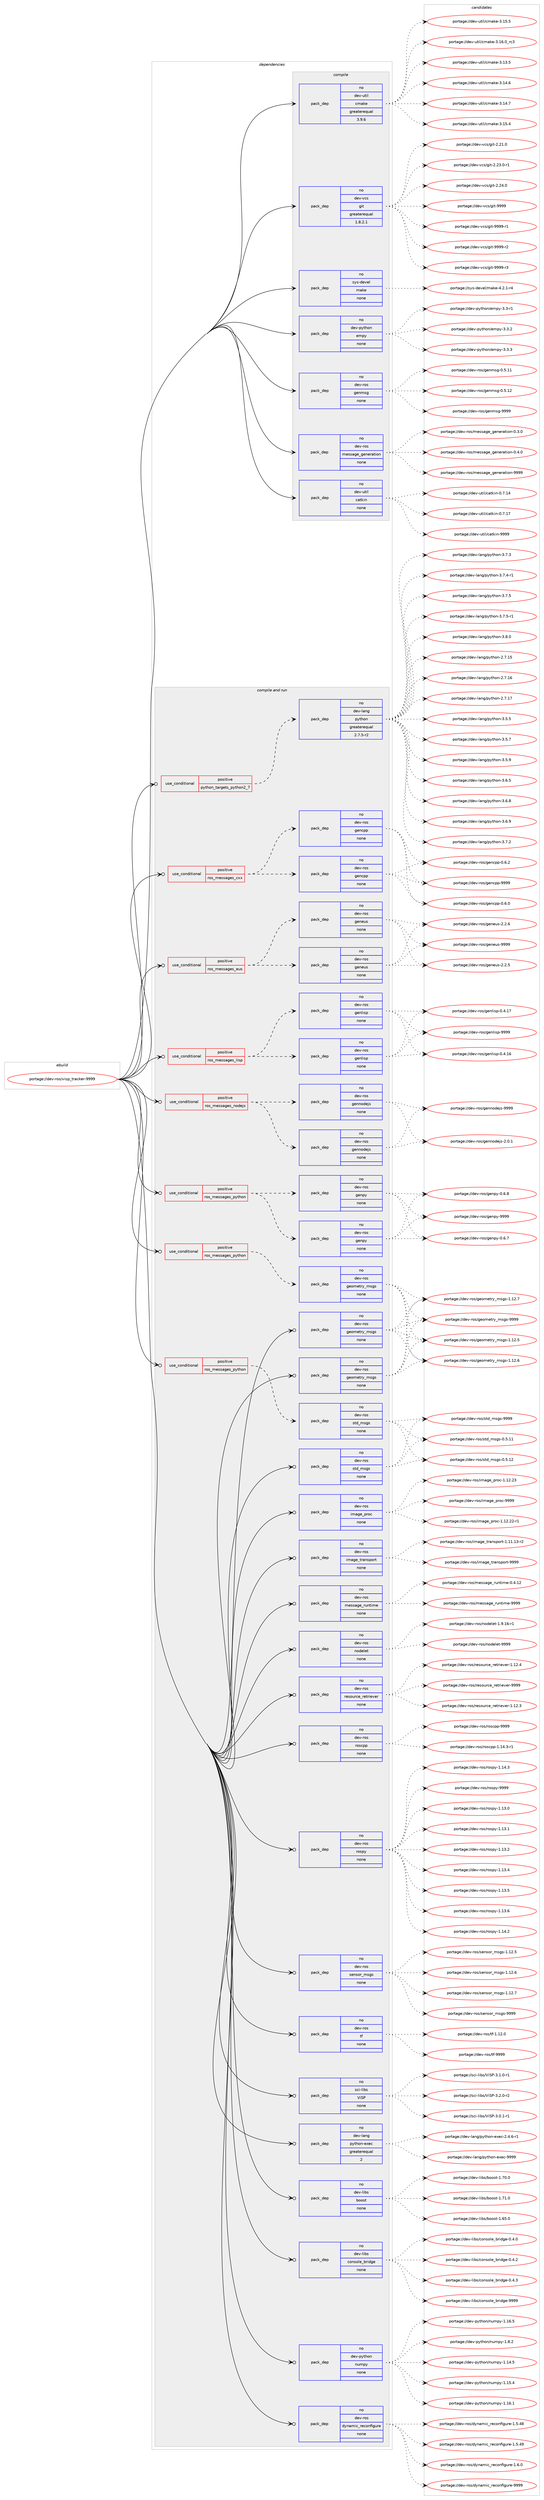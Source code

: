 digraph prolog {

# *************
# Graph options
# *************

newrank=true;
concentrate=true;
compound=true;
graph [rankdir=LR,fontname=Helvetica,fontsize=10,ranksep=1.5];#, ranksep=2.5, nodesep=0.2];
edge  [arrowhead=vee];
node  [fontname=Helvetica,fontsize=10];

# **********
# The ebuild
# **********

subgraph cluster_leftcol {
color=gray;
rank=same;
label=<<i>ebuild</i>>;
id [label="portage://dev-ros/visp_tracker-9999", color=red, width=4, href="../dev-ros/visp_tracker-9999.svg"];
}

# ****************
# The dependencies
# ****************

subgraph cluster_midcol {
color=gray;
label=<<i>dependencies</i>>;
subgraph cluster_compile {
fillcolor="#eeeeee";
style=filled;
label=<<i>compile</i>>;
subgraph pack159207 {
dependency208686 [label=<<TABLE BORDER="0" CELLBORDER="1" CELLSPACING="0" CELLPADDING="4" WIDTH="220"><TR><TD ROWSPAN="6" CELLPADDING="30">pack_dep</TD></TR><TR><TD WIDTH="110">no</TD></TR><TR><TD>dev-python</TD></TR><TR><TD>empy</TD></TR><TR><TD>none</TD></TR><TR><TD></TD></TR></TABLE>>, shape=none, color=blue];
}
id:e -> dependency208686:w [weight=20,style="solid",arrowhead="vee"];
subgraph pack159208 {
dependency208687 [label=<<TABLE BORDER="0" CELLBORDER="1" CELLSPACING="0" CELLPADDING="4" WIDTH="220"><TR><TD ROWSPAN="6" CELLPADDING="30">pack_dep</TD></TR><TR><TD WIDTH="110">no</TD></TR><TR><TD>dev-ros</TD></TR><TR><TD>genmsg</TD></TR><TR><TD>none</TD></TR><TR><TD></TD></TR></TABLE>>, shape=none, color=blue];
}
id:e -> dependency208687:w [weight=20,style="solid",arrowhead="vee"];
subgraph pack159209 {
dependency208688 [label=<<TABLE BORDER="0" CELLBORDER="1" CELLSPACING="0" CELLPADDING="4" WIDTH="220"><TR><TD ROWSPAN="6" CELLPADDING="30">pack_dep</TD></TR><TR><TD WIDTH="110">no</TD></TR><TR><TD>dev-ros</TD></TR><TR><TD>message_generation</TD></TR><TR><TD>none</TD></TR><TR><TD></TD></TR></TABLE>>, shape=none, color=blue];
}
id:e -> dependency208688:w [weight=20,style="solid",arrowhead="vee"];
subgraph pack159210 {
dependency208689 [label=<<TABLE BORDER="0" CELLBORDER="1" CELLSPACING="0" CELLPADDING="4" WIDTH="220"><TR><TD ROWSPAN="6" CELLPADDING="30">pack_dep</TD></TR><TR><TD WIDTH="110">no</TD></TR><TR><TD>dev-util</TD></TR><TR><TD>catkin</TD></TR><TR><TD>none</TD></TR><TR><TD></TD></TR></TABLE>>, shape=none, color=blue];
}
id:e -> dependency208689:w [weight=20,style="solid",arrowhead="vee"];
subgraph pack159211 {
dependency208690 [label=<<TABLE BORDER="0" CELLBORDER="1" CELLSPACING="0" CELLPADDING="4" WIDTH="220"><TR><TD ROWSPAN="6" CELLPADDING="30">pack_dep</TD></TR><TR><TD WIDTH="110">no</TD></TR><TR><TD>dev-util</TD></TR><TR><TD>cmake</TD></TR><TR><TD>greaterequal</TD></TR><TR><TD>3.9.6</TD></TR></TABLE>>, shape=none, color=blue];
}
id:e -> dependency208690:w [weight=20,style="solid",arrowhead="vee"];
subgraph pack159212 {
dependency208691 [label=<<TABLE BORDER="0" CELLBORDER="1" CELLSPACING="0" CELLPADDING="4" WIDTH="220"><TR><TD ROWSPAN="6" CELLPADDING="30">pack_dep</TD></TR><TR><TD WIDTH="110">no</TD></TR><TR><TD>dev-vcs</TD></TR><TR><TD>git</TD></TR><TR><TD>greaterequal</TD></TR><TR><TD>1.8.2.1</TD></TR></TABLE>>, shape=none, color=blue];
}
id:e -> dependency208691:w [weight=20,style="solid",arrowhead="vee"];
subgraph pack159213 {
dependency208692 [label=<<TABLE BORDER="0" CELLBORDER="1" CELLSPACING="0" CELLPADDING="4" WIDTH="220"><TR><TD ROWSPAN="6" CELLPADDING="30">pack_dep</TD></TR><TR><TD WIDTH="110">no</TD></TR><TR><TD>sys-devel</TD></TR><TR><TD>make</TD></TR><TR><TD>none</TD></TR><TR><TD></TD></TR></TABLE>>, shape=none, color=blue];
}
id:e -> dependency208692:w [weight=20,style="solid",arrowhead="vee"];
}
subgraph cluster_compileandrun {
fillcolor="#eeeeee";
style=filled;
label=<<i>compile and run</i>>;
subgraph cond46041 {
dependency208693 [label=<<TABLE BORDER="0" CELLBORDER="1" CELLSPACING="0" CELLPADDING="4"><TR><TD ROWSPAN="3" CELLPADDING="10">use_conditional</TD></TR><TR><TD>positive</TD></TR><TR><TD>python_targets_python2_7</TD></TR></TABLE>>, shape=none, color=red];
subgraph pack159214 {
dependency208694 [label=<<TABLE BORDER="0" CELLBORDER="1" CELLSPACING="0" CELLPADDING="4" WIDTH="220"><TR><TD ROWSPAN="6" CELLPADDING="30">pack_dep</TD></TR><TR><TD WIDTH="110">no</TD></TR><TR><TD>dev-lang</TD></TR><TR><TD>python</TD></TR><TR><TD>greaterequal</TD></TR><TR><TD>2.7.5-r2</TD></TR></TABLE>>, shape=none, color=blue];
}
dependency208693:e -> dependency208694:w [weight=20,style="dashed",arrowhead="vee"];
}
id:e -> dependency208693:w [weight=20,style="solid",arrowhead="odotvee"];
subgraph cond46042 {
dependency208695 [label=<<TABLE BORDER="0" CELLBORDER="1" CELLSPACING="0" CELLPADDING="4"><TR><TD ROWSPAN="3" CELLPADDING="10">use_conditional</TD></TR><TR><TD>positive</TD></TR><TR><TD>ros_messages_cxx</TD></TR></TABLE>>, shape=none, color=red];
subgraph pack159215 {
dependency208696 [label=<<TABLE BORDER="0" CELLBORDER="1" CELLSPACING="0" CELLPADDING="4" WIDTH="220"><TR><TD ROWSPAN="6" CELLPADDING="30">pack_dep</TD></TR><TR><TD WIDTH="110">no</TD></TR><TR><TD>dev-ros</TD></TR><TR><TD>gencpp</TD></TR><TR><TD>none</TD></TR><TR><TD></TD></TR></TABLE>>, shape=none, color=blue];
}
dependency208695:e -> dependency208696:w [weight=20,style="dashed",arrowhead="vee"];
subgraph pack159216 {
dependency208697 [label=<<TABLE BORDER="0" CELLBORDER="1" CELLSPACING="0" CELLPADDING="4" WIDTH="220"><TR><TD ROWSPAN="6" CELLPADDING="30">pack_dep</TD></TR><TR><TD WIDTH="110">no</TD></TR><TR><TD>dev-ros</TD></TR><TR><TD>gencpp</TD></TR><TR><TD>none</TD></TR><TR><TD></TD></TR></TABLE>>, shape=none, color=blue];
}
dependency208695:e -> dependency208697:w [weight=20,style="dashed",arrowhead="vee"];
}
id:e -> dependency208695:w [weight=20,style="solid",arrowhead="odotvee"];
subgraph cond46043 {
dependency208698 [label=<<TABLE BORDER="0" CELLBORDER="1" CELLSPACING="0" CELLPADDING="4"><TR><TD ROWSPAN="3" CELLPADDING="10">use_conditional</TD></TR><TR><TD>positive</TD></TR><TR><TD>ros_messages_eus</TD></TR></TABLE>>, shape=none, color=red];
subgraph pack159217 {
dependency208699 [label=<<TABLE BORDER="0" CELLBORDER="1" CELLSPACING="0" CELLPADDING="4" WIDTH="220"><TR><TD ROWSPAN="6" CELLPADDING="30">pack_dep</TD></TR><TR><TD WIDTH="110">no</TD></TR><TR><TD>dev-ros</TD></TR><TR><TD>geneus</TD></TR><TR><TD>none</TD></TR><TR><TD></TD></TR></TABLE>>, shape=none, color=blue];
}
dependency208698:e -> dependency208699:w [weight=20,style="dashed",arrowhead="vee"];
subgraph pack159218 {
dependency208700 [label=<<TABLE BORDER="0" CELLBORDER="1" CELLSPACING="0" CELLPADDING="4" WIDTH="220"><TR><TD ROWSPAN="6" CELLPADDING="30">pack_dep</TD></TR><TR><TD WIDTH="110">no</TD></TR><TR><TD>dev-ros</TD></TR><TR><TD>geneus</TD></TR><TR><TD>none</TD></TR><TR><TD></TD></TR></TABLE>>, shape=none, color=blue];
}
dependency208698:e -> dependency208700:w [weight=20,style="dashed",arrowhead="vee"];
}
id:e -> dependency208698:w [weight=20,style="solid",arrowhead="odotvee"];
subgraph cond46044 {
dependency208701 [label=<<TABLE BORDER="0" CELLBORDER="1" CELLSPACING="0" CELLPADDING="4"><TR><TD ROWSPAN="3" CELLPADDING="10">use_conditional</TD></TR><TR><TD>positive</TD></TR><TR><TD>ros_messages_lisp</TD></TR></TABLE>>, shape=none, color=red];
subgraph pack159219 {
dependency208702 [label=<<TABLE BORDER="0" CELLBORDER="1" CELLSPACING="0" CELLPADDING="4" WIDTH="220"><TR><TD ROWSPAN="6" CELLPADDING="30">pack_dep</TD></TR><TR><TD WIDTH="110">no</TD></TR><TR><TD>dev-ros</TD></TR><TR><TD>genlisp</TD></TR><TR><TD>none</TD></TR><TR><TD></TD></TR></TABLE>>, shape=none, color=blue];
}
dependency208701:e -> dependency208702:w [weight=20,style="dashed",arrowhead="vee"];
subgraph pack159220 {
dependency208703 [label=<<TABLE BORDER="0" CELLBORDER="1" CELLSPACING="0" CELLPADDING="4" WIDTH="220"><TR><TD ROWSPAN="6" CELLPADDING="30">pack_dep</TD></TR><TR><TD WIDTH="110">no</TD></TR><TR><TD>dev-ros</TD></TR><TR><TD>genlisp</TD></TR><TR><TD>none</TD></TR><TR><TD></TD></TR></TABLE>>, shape=none, color=blue];
}
dependency208701:e -> dependency208703:w [weight=20,style="dashed",arrowhead="vee"];
}
id:e -> dependency208701:w [weight=20,style="solid",arrowhead="odotvee"];
subgraph cond46045 {
dependency208704 [label=<<TABLE BORDER="0" CELLBORDER="1" CELLSPACING="0" CELLPADDING="4"><TR><TD ROWSPAN="3" CELLPADDING="10">use_conditional</TD></TR><TR><TD>positive</TD></TR><TR><TD>ros_messages_nodejs</TD></TR></TABLE>>, shape=none, color=red];
subgraph pack159221 {
dependency208705 [label=<<TABLE BORDER="0" CELLBORDER="1" CELLSPACING="0" CELLPADDING="4" WIDTH="220"><TR><TD ROWSPAN="6" CELLPADDING="30">pack_dep</TD></TR><TR><TD WIDTH="110">no</TD></TR><TR><TD>dev-ros</TD></TR><TR><TD>gennodejs</TD></TR><TR><TD>none</TD></TR><TR><TD></TD></TR></TABLE>>, shape=none, color=blue];
}
dependency208704:e -> dependency208705:w [weight=20,style="dashed",arrowhead="vee"];
subgraph pack159222 {
dependency208706 [label=<<TABLE BORDER="0" CELLBORDER="1" CELLSPACING="0" CELLPADDING="4" WIDTH="220"><TR><TD ROWSPAN="6" CELLPADDING="30">pack_dep</TD></TR><TR><TD WIDTH="110">no</TD></TR><TR><TD>dev-ros</TD></TR><TR><TD>gennodejs</TD></TR><TR><TD>none</TD></TR><TR><TD></TD></TR></TABLE>>, shape=none, color=blue];
}
dependency208704:e -> dependency208706:w [weight=20,style="dashed",arrowhead="vee"];
}
id:e -> dependency208704:w [weight=20,style="solid",arrowhead="odotvee"];
subgraph cond46046 {
dependency208707 [label=<<TABLE BORDER="0" CELLBORDER="1" CELLSPACING="0" CELLPADDING="4"><TR><TD ROWSPAN="3" CELLPADDING="10">use_conditional</TD></TR><TR><TD>positive</TD></TR><TR><TD>ros_messages_python</TD></TR></TABLE>>, shape=none, color=red];
subgraph pack159223 {
dependency208708 [label=<<TABLE BORDER="0" CELLBORDER="1" CELLSPACING="0" CELLPADDING="4" WIDTH="220"><TR><TD ROWSPAN="6" CELLPADDING="30">pack_dep</TD></TR><TR><TD WIDTH="110">no</TD></TR><TR><TD>dev-ros</TD></TR><TR><TD>genpy</TD></TR><TR><TD>none</TD></TR><TR><TD></TD></TR></TABLE>>, shape=none, color=blue];
}
dependency208707:e -> dependency208708:w [weight=20,style="dashed",arrowhead="vee"];
subgraph pack159224 {
dependency208709 [label=<<TABLE BORDER="0" CELLBORDER="1" CELLSPACING="0" CELLPADDING="4" WIDTH="220"><TR><TD ROWSPAN="6" CELLPADDING="30">pack_dep</TD></TR><TR><TD WIDTH="110">no</TD></TR><TR><TD>dev-ros</TD></TR><TR><TD>genpy</TD></TR><TR><TD>none</TD></TR><TR><TD></TD></TR></TABLE>>, shape=none, color=blue];
}
dependency208707:e -> dependency208709:w [weight=20,style="dashed",arrowhead="vee"];
}
id:e -> dependency208707:w [weight=20,style="solid",arrowhead="odotvee"];
subgraph cond46047 {
dependency208710 [label=<<TABLE BORDER="0" CELLBORDER="1" CELLSPACING="0" CELLPADDING="4"><TR><TD ROWSPAN="3" CELLPADDING="10">use_conditional</TD></TR><TR><TD>positive</TD></TR><TR><TD>ros_messages_python</TD></TR></TABLE>>, shape=none, color=red];
subgraph pack159225 {
dependency208711 [label=<<TABLE BORDER="0" CELLBORDER="1" CELLSPACING="0" CELLPADDING="4" WIDTH="220"><TR><TD ROWSPAN="6" CELLPADDING="30">pack_dep</TD></TR><TR><TD WIDTH="110">no</TD></TR><TR><TD>dev-ros</TD></TR><TR><TD>geometry_msgs</TD></TR><TR><TD>none</TD></TR><TR><TD></TD></TR></TABLE>>, shape=none, color=blue];
}
dependency208710:e -> dependency208711:w [weight=20,style="dashed",arrowhead="vee"];
}
id:e -> dependency208710:w [weight=20,style="solid",arrowhead="odotvee"];
subgraph cond46048 {
dependency208712 [label=<<TABLE BORDER="0" CELLBORDER="1" CELLSPACING="0" CELLPADDING="4"><TR><TD ROWSPAN="3" CELLPADDING="10">use_conditional</TD></TR><TR><TD>positive</TD></TR><TR><TD>ros_messages_python</TD></TR></TABLE>>, shape=none, color=red];
subgraph pack159226 {
dependency208713 [label=<<TABLE BORDER="0" CELLBORDER="1" CELLSPACING="0" CELLPADDING="4" WIDTH="220"><TR><TD ROWSPAN="6" CELLPADDING="30">pack_dep</TD></TR><TR><TD WIDTH="110">no</TD></TR><TR><TD>dev-ros</TD></TR><TR><TD>std_msgs</TD></TR><TR><TD>none</TD></TR><TR><TD></TD></TR></TABLE>>, shape=none, color=blue];
}
dependency208712:e -> dependency208713:w [weight=20,style="dashed",arrowhead="vee"];
}
id:e -> dependency208712:w [weight=20,style="solid",arrowhead="odotvee"];
subgraph pack159227 {
dependency208714 [label=<<TABLE BORDER="0" CELLBORDER="1" CELLSPACING="0" CELLPADDING="4" WIDTH="220"><TR><TD ROWSPAN="6" CELLPADDING="30">pack_dep</TD></TR><TR><TD WIDTH="110">no</TD></TR><TR><TD>dev-lang</TD></TR><TR><TD>python-exec</TD></TR><TR><TD>greaterequal</TD></TR><TR><TD>2</TD></TR></TABLE>>, shape=none, color=blue];
}
id:e -> dependency208714:w [weight=20,style="solid",arrowhead="odotvee"];
subgraph pack159228 {
dependency208715 [label=<<TABLE BORDER="0" CELLBORDER="1" CELLSPACING="0" CELLPADDING="4" WIDTH="220"><TR><TD ROWSPAN="6" CELLPADDING="30">pack_dep</TD></TR><TR><TD WIDTH="110">no</TD></TR><TR><TD>dev-libs</TD></TR><TR><TD>boost</TD></TR><TR><TD>none</TD></TR><TR><TD></TD></TR></TABLE>>, shape=none, color=blue];
}
id:e -> dependency208715:w [weight=20,style="solid",arrowhead="odotvee"];
subgraph pack159229 {
dependency208716 [label=<<TABLE BORDER="0" CELLBORDER="1" CELLSPACING="0" CELLPADDING="4" WIDTH="220"><TR><TD ROWSPAN="6" CELLPADDING="30">pack_dep</TD></TR><TR><TD WIDTH="110">no</TD></TR><TR><TD>dev-libs</TD></TR><TR><TD>console_bridge</TD></TR><TR><TD>none</TD></TR><TR><TD></TD></TR></TABLE>>, shape=none, color=blue];
}
id:e -> dependency208716:w [weight=20,style="solid",arrowhead="odotvee"];
subgraph pack159230 {
dependency208717 [label=<<TABLE BORDER="0" CELLBORDER="1" CELLSPACING="0" CELLPADDING="4" WIDTH="220"><TR><TD ROWSPAN="6" CELLPADDING="30">pack_dep</TD></TR><TR><TD WIDTH="110">no</TD></TR><TR><TD>dev-python</TD></TR><TR><TD>numpy</TD></TR><TR><TD>none</TD></TR><TR><TD></TD></TR></TABLE>>, shape=none, color=blue];
}
id:e -> dependency208717:w [weight=20,style="solid",arrowhead="odotvee"];
subgraph pack159231 {
dependency208718 [label=<<TABLE BORDER="0" CELLBORDER="1" CELLSPACING="0" CELLPADDING="4" WIDTH="220"><TR><TD ROWSPAN="6" CELLPADDING="30">pack_dep</TD></TR><TR><TD WIDTH="110">no</TD></TR><TR><TD>dev-ros</TD></TR><TR><TD>dynamic_reconfigure</TD></TR><TR><TD>none</TD></TR><TR><TD></TD></TR></TABLE>>, shape=none, color=blue];
}
id:e -> dependency208718:w [weight=20,style="solid",arrowhead="odotvee"];
subgraph pack159232 {
dependency208719 [label=<<TABLE BORDER="0" CELLBORDER="1" CELLSPACING="0" CELLPADDING="4" WIDTH="220"><TR><TD ROWSPAN="6" CELLPADDING="30">pack_dep</TD></TR><TR><TD WIDTH="110">no</TD></TR><TR><TD>dev-ros</TD></TR><TR><TD>geometry_msgs</TD></TR><TR><TD>none</TD></TR><TR><TD></TD></TR></TABLE>>, shape=none, color=blue];
}
id:e -> dependency208719:w [weight=20,style="solid",arrowhead="odotvee"];
subgraph pack159233 {
dependency208720 [label=<<TABLE BORDER="0" CELLBORDER="1" CELLSPACING="0" CELLPADDING="4" WIDTH="220"><TR><TD ROWSPAN="6" CELLPADDING="30">pack_dep</TD></TR><TR><TD WIDTH="110">no</TD></TR><TR><TD>dev-ros</TD></TR><TR><TD>geometry_msgs</TD></TR><TR><TD>none</TD></TR><TR><TD></TD></TR></TABLE>>, shape=none, color=blue];
}
id:e -> dependency208720:w [weight=20,style="solid",arrowhead="odotvee"];
subgraph pack159234 {
dependency208721 [label=<<TABLE BORDER="0" CELLBORDER="1" CELLSPACING="0" CELLPADDING="4" WIDTH="220"><TR><TD ROWSPAN="6" CELLPADDING="30">pack_dep</TD></TR><TR><TD WIDTH="110">no</TD></TR><TR><TD>dev-ros</TD></TR><TR><TD>image_proc</TD></TR><TR><TD>none</TD></TR><TR><TD></TD></TR></TABLE>>, shape=none, color=blue];
}
id:e -> dependency208721:w [weight=20,style="solid",arrowhead="odotvee"];
subgraph pack159235 {
dependency208722 [label=<<TABLE BORDER="0" CELLBORDER="1" CELLSPACING="0" CELLPADDING="4" WIDTH="220"><TR><TD ROWSPAN="6" CELLPADDING="30">pack_dep</TD></TR><TR><TD WIDTH="110">no</TD></TR><TR><TD>dev-ros</TD></TR><TR><TD>image_transport</TD></TR><TR><TD>none</TD></TR><TR><TD></TD></TR></TABLE>>, shape=none, color=blue];
}
id:e -> dependency208722:w [weight=20,style="solid",arrowhead="odotvee"];
subgraph pack159236 {
dependency208723 [label=<<TABLE BORDER="0" CELLBORDER="1" CELLSPACING="0" CELLPADDING="4" WIDTH="220"><TR><TD ROWSPAN="6" CELLPADDING="30">pack_dep</TD></TR><TR><TD WIDTH="110">no</TD></TR><TR><TD>dev-ros</TD></TR><TR><TD>message_runtime</TD></TR><TR><TD>none</TD></TR><TR><TD></TD></TR></TABLE>>, shape=none, color=blue];
}
id:e -> dependency208723:w [weight=20,style="solid",arrowhead="odotvee"];
subgraph pack159237 {
dependency208724 [label=<<TABLE BORDER="0" CELLBORDER="1" CELLSPACING="0" CELLPADDING="4" WIDTH="220"><TR><TD ROWSPAN="6" CELLPADDING="30">pack_dep</TD></TR><TR><TD WIDTH="110">no</TD></TR><TR><TD>dev-ros</TD></TR><TR><TD>nodelet</TD></TR><TR><TD>none</TD></TR><TR><TD></TD></TR></TABLE>>, shape=none, color=blue];
}
id:e -> dependency208724:w [weight=20,style="solid",arrowhead="odotvee"];
subgraph pack159238 {
dependency208725 [label=<<TABLE BORDER="0" CELLBORDER="1" CELLSPACING="0" CELLPADDING="4" WIDTH="220"><TR><TD ROWSPAN="6" CELLPADDING="30">pack_dep</TD></TR><TR><TD WIDTH="110">no</TD></TR><TR><TD>dev-ros</TD></TR><TR><TD>resource_retriever</TD></TR><TR><TD>none</TD></TR><TR><TD></TD></TR></TABLE>>, shape=none, color=blue];
}
id:e -> dependency208725:w [weight=20,style="solid",arrowhead="odotvee"];
subgraph pack159239 {
dependency208726 [label=<<TABLE BORDER="0" CELLBORDER="1" CELLSPACING="0" CELLPADDING="4" WIDTH="220"><TR><TD ROWSPAN="6" CELLPADDING="30">pack_dep</TD></TR><TR><TD WIDTH="110">no</TD></TR><TR><TD>dev-ros</TD></TR><TR><TD>roscpp</TD></TR><TR><TD>none</TD></TR><TR><TD></TD></TR></TABLE>>, shape=none, color=blue];
}
id:e -> dependency208726:w [weight=20,style="solid",arrowhead="odotvee"];
subgraph pack159240 {
dependency208727 [label=<<TABLE BORDER="0" CELLBORDER="1" CELLSPACING="0" CELLPADDING="4" WIDTH="220"><TR><TD ROWSPAN="6" CELLPADDING="30">pack_dep</TD></TR><TR><TD WIDTH="110">no</TD></TR><TR><TD>dev-ros</TD></TR><TR><TD>rospy</TD></TR><TR><TD>none</TD></TR><TR><TD></TD></TR></TABLE>>, shape=none, color=blue];
}
id:e -> dependency208727:w [weight=20,style="solid",arrowhead="odotvee"];
subgraph pack159241 {
dependency208728 [label=<<TABLE BORDER="0" CELLBORDER="1" CELLSPACING="0" CELLPADDING="4" WIDTH="220"><TR><TD ROWSPAN="6" CELLPADDING="30">pack_dep</TD></TR><TR><TD WIDTH="110">no</TD></TR><TR><TD>dev-ros</TD></TR><TR><TD>sensor_msgs</TD></TR><TR><TD>none</TD></TR><TR><TD></TD></TR></TABLE>>, shape=none, color=blue];
}
id:e -> dependency208728:w [weight=20,style="solid",arrowhead="odotvee"];
subgraph pack159242 {
dependency208729 [label=<<TABLE BORDER="0" CELLBORDER="1" CELLSPACING="0" CELLPADDING="4" WIDTH="220"><TR><TD ROWSPAN="6" CELLPADDING="30">pack_dep</TD></TR><TR><TD WIDTH="110">no</TD></TR><TR><TD>dev-ros</TD></TR><TR><TD>std_msgs</TD></TR><TR><TD>none</TD></TR><TR><TD></TD></TR></TABLE>>, shape=none, color=blue];
}
id:e -> dependency208729:w [weight=20,style="solid",arrowhead="odotvee"];
subgraph pack159243 {
dependency208730 [label=<<TABLE BORDER="0" CELLBORDER="1" CELLSPACING="0" CELLPADDING="4" WIDTH="220"><TR><TD ROWSPAN="6" CELLPADDING="30">pack_dep</TD></TR><TR><TD WIDTH="110">no</TD></TR><TR><TD>dev-ros</TD></TR><TR><TD>tf</TD></TR><TR><TD>none</TD></TR><TR><TD></TD></TR></TABLE>>, shape=none, color=blue];
}
id:e -> dependency208730:w [weight=20,style="solid",arrowhead="odotvee"];
subgraph pack159244 {
dependency208731 [label=<<TABLE BORDER="0" CELLBORDER="1" CELLSPACING="0" CELLPADDING="4" WIDTH="220"><TR><TD ROWSPAN="6" CELLPADDING="30">pack_dep</TD></TR><TR><TD WIDTH="110">no</TD></TR><TR><TD>sci-libs</TD></TR><TR><TD>ViSP</TD></TR><TR><TD>none</TD></TR><TR><TD></TD></TR></TABLE>>, shape=none, color=blue];
}
id:e -> dependency208731:w [weight=20,style="solid",arrowhead="odotvee"];
}
subgraph cluster_run {
fillcolor="#eeeeee";
style=filled;
label=<<i>run</i>>;
}
}

# **************
# The candidates
# **************

subgraph cluster_choices {
rank=same;
color=gray;
label=<<i>candidates</i>>;

subgraph choice159207 {
color=black;
nodesep=1;
choiceportage1001011184511212111610411111047101109112121455146514511449 [label="portage://dev-python/empy-3.3-r1", color=red, width=4,href="../dev-python/empy-3.3-r1.svg"];
choiceportage1001011184511212111610411111047101109112121455146514650 [label="portage://dev-python/empy-3.3.2", color=red, width=4,href="../dev-python/empy-3.3.2.svg"];
choiceportage1001011184511212111610411111047101109112121455146514651 [label="portage://dev-python/empy-3.3.3", color=red, width=4,href="../dev-python/empy-3.3.3.svg"];
dependency208686:e -> choiceportage1001011184511212111610411111047101109112121455146514511449:w [style=dotted,weight="100"];
dependency208686:e -> choiceportage1001011184511212111610411111047101109112121455146514650:w [style=dotted,weight="100"];
dependency208686:e -> choiceportage1001011184511212111610411111047101109112121455146514651:w [style=dotted,weight="100"];
}
subgraph choice159208 {
color=black;
nodesep=1;
choiceportage100101118451141111154710310111010911510345484653464949 [label="portage://dev-ros/genmsg-0.5.11", color=red, width=4,href="../dev-ros/genmsg-0.5.11.svg"];
choiceportage100101118451141111154710310111010911510345484653464950 [label="portage://dev-ros/genmsg-0.5.12", color=red, width=4,href="../dev-ros/genmsg-0.5.12.svg"];
choiceportage10010111845114111115471031011101091151034557575757 [label="portage://dev-ros/genmsg-9999", color=red, width=4,href="../dev-ros/genmsg-9999.svg"];
dependency208687:e -> choiceportage100101118451141111154710310111010911510345484653464949:w [style=dotted,weight="100"];
dependency208687:e -> choiceportage100101118451141111154710310111010911510345484653464950:w [style=dotted,weight="100"];
dependency208687:e -> choiceportage10010111845114111115471031011101091151034557575757:w [style=dotted,weight="100"];
}
subgraph choice159209 {
color=black;
nodesep=1;
choiceportage1001011184511411111547109101115115971031019510310111010111497116105111110454846514648 [label="portage://dev-ros/message_generation-0.3.0", color=red, width=4,href="../dev-ros/message_generation-0.3.0.svg"];
choiceportage1001011184511411111547109101115115971031019510310111010111497116105111110454846524648 [label="portage://dev-ros/message_generation-0.4.0", color=red, width=4,href="../dev-ros/message_generation-0.4.0.svg"];
choiceportage10010111845114111115471091011151159710310195103101110101114971161051111104557575757 [label="portage://dev-ros/message_generation-9999", color=red, width=4,href="../dev-ros/message_generation-9999.svg"];
dependency208688:e -> choiceportage1001011184511411111547109101115115971031019510310111010111497116105111110454846514648:w [style=dotted,weight="100"];
dependency208688:e -> choiceportage1001011184511411111547109101115115971031019510310111010111497116105111110454846524648:w [style=dotted,weight="100"];
dependency208688:e -> choiceportage10010111845114111115471091011151159710310195103101110101114971161051111104557575757:w [style=dotted,weight="100"];
}
subgraph choice159210 {
color=black;
nodesep=1;
choiceportage1001011184511711610510847999711610710511045484655464952 [label="portage://dev-util/catkin-0.7.14", color=red, width=4,href="../dev-util/catkin-0.7.14.svg"];
choiceportage1001011184511711610510847999711610710511045484655464955 [label="portage://dev-util/catkin-0.7.17", color=red, width=4,href="../dev-util/catkin-0.7.17.svg"];
choiceportage100101118451171161051084799971161071051104557575757 [label="portage://dev-util/catkin-9999", color=red, width=4,href="../dev-util/catkin-9999.svg"];
dependency208689:e -> choiceportage1001011184511711610510847999711610710511045484655464952:w [style=dotted,weight="100"];
dependency208689:e -> choiceportage1001011184511711610510847999711610710511045484655464955:w [style=dotted,weight="100"];
dependency208689:e -> choiceportage100101118451171161051084799971161071051104557575757:w [style=dotted,weight="100"];
}
subgraph choice159211 {
color=black;
nodesep=1;
choiceportage1001011184511711610510847991099710710145514649514653 [label="portage://dev-util/cmake-3.13.5", color=red, width=4,href="../dev-util/cmake-3.13.5.svg"];
choiceportage1001011184511711610510847991099710710145514649524654 [label="portage://dev-util/cmake-3.14.6", color=red, width=4,href="../dev-util/cmake-3.14.6.svg"];
choiceportage1001011184511711610510847991099710710145514649524655 [label="portage://dev-util/cmake-3.14.7", color=red, width=4,href="../dev-util/cmake-3.14.7.svg"];
choiceportage1001011184511711610510847991099710710145514649534652 [label="portage://dev-util/cmake-3.15.4", color=red, width=4,href="../dev-util/cmake-3.15.4.svg"];
choiceportage1001011184511711610510847991099710710145514649534653 [label="portage://dev-util/cmake-3.15.5", color=red, width=4,href="../dev-util/cmake-3.15.5.svg"];
choiceportage1001011184511711610510847991099710710145514649544648951149951 [label="portage://dev-util/cmake-3.16.0_rc3", color=red, width=4,href="../dev-util/cmake-3.16.0_rc3.svg"];
dependency208690:e -> choiceportage1001011184511711610510847991099710710145514649514653:w [style=dotted,weight="100"];
dependency208690:e -> choiceportage1001011184511711610510847991099710710145514649524654:w [style=dotted,weight="100"];
dependency208690:e -> choiceportage1001011184511711610510847991099710710145514649524655:w [style=dotted,weight="100"];
dependency208690:e -> choiceportage1001011184511711610510847991099710710145514649534652:w [style=dotted,weight="100"];
dependency208690:e -> choiceportage1001011184511711610510847991099710710145514649534653:w [style=dotted,weight="100"];
dependency208690:e -> choiceportage1001011184511711610510847991099710710145514649544648951149951:w [style=dotted,weight="100"];
}
subgraph choice159212 {
color=black;
nodesep=1;
choiceportage10010111845118991154710310511645504650494648 [label="portage://dev-vcs/git-2.21.0", color=red, width=4,href="../dev-vcs/git-2.21.0.svg"];
choiceportage100101118451189911547103105116455046505146484511449 [label="portage://dev-vcs/git-2.23.0-r1", color=red, width=4,href="../dev-vcs/git-2.23.0-r1.svg"];
choiceportage10010111845118991154710310511645504650524648 [label="portage://dev-vcs/git-2.24.0", color=red, width=4,href="../dev-vcs/git-2.24.0.svg"];
choiceportage1001011184511899115471031051164557575757 [label="portage://dev-vcs/git-9999", color=red, width=4,href="../dev-vcs/git-9999.svg"];
choiceportage10010111845118991154710310511645575757574511449 [label="portage://dev-vcs/git-9999-r1", color=red, width=4,href="../dev-vcs/git-9999-r1.svg"];
choiceportage10010111845118991154710310511645575757574511450 [label="portage://dev-vcs/git-9999-r2", color=red, width=4,href="../dev-vcs/git-9999-r2.svg"];
choiceportage10010111845118991154710310511645575757574511451 [label="portage://dev-vcs/git-9999-r3", color=red, width=4,href="../dev-vcs/git-9999-r3.svg"];
dependency208691:e -> choiceportage10010111845118991154710310511645504650494648:w [style=dotted,weight="100"];
dependency208691:e -> choiceportage100101118451189911547103105116455046505146484511449:w [style=dotted,weight="100"];
dependency208691:e -> choiceportage10010111845118991154710310511645504650524648:w [style=dotted,weight="100"];
dependency208691:e -> choiceportage1001011184511899115471031051164557575757:w [style=dotted,weight="100"];
dependency208691:e -> choiceportage10010111845118991154710310511645575757574511449:w [style=dotted,weight="100"];
dependency208691:e -> choiceportage10010111845118991154710310511645575757574511450:w [style=dotted,weight="100"];
dependency208691:e -> choiceportage10010111845118991154710310511645575757574511451:w [style=dotted,weight="100"];
}
subgraph choice159213 {
color=black;
nodesep=1;
choiceportage1151211154510010111810110847109971071014552465046494511452 [label="portage://sys-devel/make-4.2.1-r4", color=red, width=4,href="../sys-devel/make-4.2.1-r4.svg"];
dependency208692:e -> choiceportage1151211154510010111810110847109971071014552465046494511452:w [style=dotted,weight="100"];
}
subgraph choice159214 {
color=black;
nodesep=1;
choiceportage10010111845108971101034711212111610411111045504655464953 [label="portage://dev-lang/python-2.7.15", color=red, width=4,href="../dev-lang/python-2.7.15.svg"];
choiceportage10010111845108971101034711212111610411111045504655464954 [label="portage://dev-lang/python-2.7.16", color=red, width=4,href="../dev-lang/python-2.7.16.svg"];
choiceportage10010111845108971101034711212111610411111045504655464955 [label="portage://dev-lang/python-2.7.17", color=red, width=4,href="../dev-lang/python-2.7.17.svg"];
choiceportage100101118451089711010347112121116104111110455146534653 [label="portage://dev-lang/python-3.5.5", color=red, width=4,href="../dev-lang/python-3.5.5.svg"];
choiceportage100101118451089711010347112121116104111110455146534655 [label="portage://dev-lang/python-3.5.7", color=red, width=4,href="../dev-lang/python-3.5.7.svg"];
choiceportage100101118451089711010347112121116104111110455146534657 [label="portage://dev-lang/python-3.5.9", color=red, width=4,href="../dev-lang/python-3.5.9.svg"];
choiceportage100101118451089711010347112121116104111110455146544653 [label="portage://dev-lang/python-3.6.5", color=red, width=4,href="../dev-lang/python-3.6.5.svg"];
choiceportage100101118451089711010347112121116104111110455146544656 [label="portage://dev-lang/python-3.6.8", color=red, width=4,href="../dev-lang/python-3.6.8.svg"];
choiceportage100101118451089711010347112121116104111110455146544657 [label="portage://dev-lang/python-3.6.9", color=red, width=4,href="../dev-lang/python-3.6.9.svg"];
choiceportage100101118451089711010347112121116104111110455146554650 [label="portage://dev-lang/python-3.7.2", color=red, width=4,href="../dev-lang/python-3.7.2.svg"];
choiceportage100101118451089711010347112121116104111110455146554651 [label="portage://dev-lang/python-3.7.3", color=red, width=4,href="../dev-lang/python-3.7.3.svg"];
choiceportage1001011184510897110103471121211161041111104551465546524511449 [label="portage://dev-lang/python-3.7.4-r1", color=red, width=4,href="../dev-lang/python-3.7.4-r1.svg"];
choiceportage100101118451089711010347112121116104111110455146554653 [label="portage://dev-lang/python-3.7.5", color=red, width=4,href="../dev-lang/python-3.7.5.svg"];
choiceportage1001011184510897110103471121211161041111104551465546534511449 [label="portage://dev-lang/python-3.7.5-r1", color=red, width=4,href="../dev-lang/python-3.7.5-r1.svg"];
choiceportage100101118451089711010347112121116104111110455146564648 [label="portage://dev-lang/python-3.8.0", color=red, width=4,href="../dev-lang/python-3.8.0.svg"];
dependency208694:e -> choiceportage10010111845108971101034711212111610411111045504655464953:w [style=dotted,weight="100"];
dependency208694:e -> choiceportage10010111845108971101034711212111610411111045504655464954:w [style=dotted,weight="100"];
dependency208694:e -> choiceportage10010111845108971101034711212111610411111045504655464955:w [style=dotted,weight="100"];
dependency208694:e -> choiceportage100101118451089711010347112121116104111110455146534653:w [style=dotted,weight="100"];
dependency208694:e -> choiceportage100101118451089711010347112121116104111110455146534655:w [style=dotted,weight="100"];
dependency208694:e -> choiceportage100101118451089711010347112121116104111110455146534657:w [style=dotted,weight="100"];
dependency208694:e -> choiceportage100101118451089711010347112121116104111110455146544653:w [style=dotted,weight="100"];
dependency208694:e -> choiceportage100101118451089711010347112121116104111110455146544656:w [style=dotted,weight="100"];
dependency208694:e -> choiceportage100101118451089711010347112121116104111110455146544657:w [style=dotted,weight="100"];
dependency208694:e -> choiceportage100101118451089711010347112121116104111110455146554650:w [style=dotted,weight="100"];
dependency208694:e -> choiceportage100101118451089711010347112121116104111110455146554651:w [style=dotted,weight="100"];
dependency208694:e -> choiceportage1001011184510897110103471121211161041111104551465546524511449:w [style=dotted,weight="100"];
dependency208694:e -> choiceportage100101118451089711010347112121116104111110455146554653:w [style=dotted,weight="100"];
dependency208694:e -> choiceportage1001011184510897110103471121211161041111104551465546534511449:w [style=dotted,weight="100"];
dependency208694:e -> choiceportage100101118451089711010347112121116104111110455146564648:w [style=dotted,weight="100"];
}
subgraph choice159215 {
color=black;
nodesep=1;
choiceportage100101118451141111154710310111099112112454846544648 [label="portage://dev-ros/gencpp-0.6.0", color=red, width=4,href="../dev-ros/gencpp-0.6.0.svg"];
choiceportage100101118451141111154710310111099112112454846544650 [label="portage://dev-ros/gencpp-0.6.2", color=red, width=4,href="../dev-ros/gencpp-0.6.2.svg"];
choiceportage1001011184511411111547103101110991121124557575757 [label="portage://dev-ros/gencpp-9999", color=red, width=4,href="../dev-ros/gencpp-9999.svg"];
dependency208696:e -> choiceportage100101118451141111154710310111099112112454846544648:w [style=dotted,weight="100"];
dependency208696:e -> choiceportage100101118451141111154710310111099112112454846544650:w [style=dotted,weight="100"];
dependency208696:e -> choiceportage1001011184511411111547103101110991121124557575757:w [style=dotted,weight="100"];
}
subgraph choice159216 {
color=black;
nodesep=1;
choiceportage100101118451141111154710310111099112112454846544648 [label="portage://dev-ros/gencpp-0.6.0", color=red, width=4,href="../dev-ros/gencpp-0.6.0.svg"];
choiceportage100101118451141111154710310111099112112454846544650 [label="portage://dev-ros/gencpp-0.6.2", color=red, width=4,href="../dev-ros/gencpp-0.6.2.svg"];
choiceportage1001011184511411111547103101110991121124557575757 [label="portage://dev-ros/gencpp-9999", color=red, width=4,href="../dev-ros/gencpp-9999.svg"];
dependency208697:e -> choiceportage100101118451141111154710310111099112112454846544648:w [style=dotted,weight="100"];
dependency208697:e -> choiceportage100101118451141111154710310111099112112454846544650:w [style=dotted,weight="100"];
dependency208697:e -> choiceportage1001011184511411111547103101110991121124557575757:w [style=dotted,weight="100"];
}
subgraph choice159217 {
color=black;
nodesep=1;
choiceportage1001011184511411111547103101110101117115455046504653 [label="portage://dev-ros/geneus-2.2.5", color=red, width=4,href="../dev-ros/geneus-2.2.5.svg"];
choiceportage1001011184511411111547103101110101117115455046504654 [label="portage://dev-ros/geneus-2.2.6", color=red, width=4,href="../dev-ros/geneus-2.2.6.svg"];
choiceportage10010111845114111115471031011101011171154557575757 [label="portage://dev-ros/geneus-9999", color=red, width=4,href="../dev-ros/geneus-9999.svg"];
dependency208699:e -> choiceportage1001011184511411111547103101110101117115455046504653:w [style=dotted,weight="100"];
dependency208699:e -> choiceportage1001011184511411111547103101110101117115455046504654:w [style=dotted,weight="100"];
dependency208699:e -> choiceportage10010111845114111115471031011101011171154557575757:w [style=dotted,weight="100"];
}
subgraph choice159218 {
color=black;
nodesep=1;
choiceportage1001011184511411111547103101110101117115455046504653 [label="portage://dev-ros/geneus-2.2.5", color=red, width=4,href="../dev-ros/geneus-2.2.5.svg"];
choiceportage1001011184511411111547103101110101117115455046504654 [label="portage://dev-ros/geneus-2.2.6", color=red, width=4,href="../dev-ros/geneus-2.2.6.svg"];
choiceportage10010111845114111115471031011101011171154557575757 [label="portage://dev-ros/geneus-9999", color=red, width=4,href="../dev-ros/geneus-9999.svg"];
dependency208700:e -> choiceportage1001011184511411111547103101110101117115455046504653:w [style=dotted,weight="100"];
dependency208700:e -> choiceportage1001011184511411111547103101110101117115455046504654:w [style=dotted,weight="100"];
dependency208700:e -> choiceportage10010111845114111115471031011101011171154557575757:w [style=dotted,weight="100"];
}
subgraph choice159219 {
color=black;
nodesep=1;
choiceportage100101118451141111154710310111010810511511245484652464954 [label="portage://dev-ros/genlisp-0.4.16", color=red, width=4,href="../dev-ros/genlisp-0.4.16.svg"];
choiceportage100101118451141111154710310111010810511511245484652464955 [label="portage://dev-ros/genlisp-0.4.17", color=red, width=4,href="../dev-ros/genlisp-0.4.17.svg"];
choiceportage10010111845114111115471031011101081051151124557575757 [label="portage://dev-ros/genlisp-9999", color=red, width=4,href="../dev-ros/genlisp-9999.svg"];
dependency208702:e -> choiceportage100101118451141111154710310111010810511511245484652464954:w [style=dotted,weight="100"];
dependency208702:e -> choiceportage100101118451141111154710310111010810511511245484652464955:w [style=dotted,weight="100"];
dependency208702:e -> choiceportage10010111845114111115471031011101081051151124557575757:w [style=dotted,weight="100"];
}
subgraph choice159220 {
color=black;
nodesep=1;
choiceportage100101118451141111154710310111010810511511245484652464954 [label="portage://dev-ros/genlisp-0.4.16", color=red, width=4,href="../dev-ros/genlisp-0.4.16.svg"];
choiceportage100101118451141111154710310111010810511511245484652464955 [label="portage://dev-ros/genlisp-0.4.17", color=red, width=4,href="../dev-ros/genlisp-0.4.17.svg"];
choiceportage10010111845114111115471031011101081051151124557575757 [label="portage://dev-ros/genlisp-9999", color=red, width=4,href="../dev-ros/genlisp-9999.svg"];
dependency208703:e -> choiceportage100101118451141111154710310111010810511511245484652464954:w [style=dotted,weight="100"];
dependency208703:e -> choiceportage100101118451141111154710310111010810511511245484652464955:w [style=dotted,weight="100"];
dependency208703:e -> choiceportage10010111845114111115471031011101081051151124557575757:w [style=dotted,weight="100"];
}
subgraph choice159221 {
color=black;
nodesep=1;
choiceportage1001011184511411111547103101110110111100101106115455046484649 [label="portage://dev-ros/gennodejs-2.0.1", color=red, width=4,href="../dev-ros/gennodejs-2.0.1.svg"];
choiceportage10010111845114111115471031011101101111001011061154557575757 [label="portage://dev-ros/gennodejs-9999", color=red, width=4,href="../dev-ros/gennodejs-9999.svg"];
dependency208705:e -> choiceportage1001011184511411111547103101110110111100101106115455046484649:w [style=dotted,weight="100"];
dependency208705:e -> choiceportage10010111845114111115471031011101101111001011061154557575757:w [style=dotted,weight="100"];
}
subgraph choice159222 {
color=black;
nodesep=1;
choiceportage1001011184511411111547103101110110111100101106115455046484649 [label="portage://dev-ros/gennodejs-2.0.1", color=red, width=4,href="../dev-ros/gennodejs-2.0.1.svg"];
choiceportage10010111845114111115471031011101101111001011061154557575757 [label="portage://dev-ros/gennodejs-9999", color=red, width=4,href="../dev-ros/gennodejs-9999.svg"];
dependency208706:e -> choiceportage1001011184511411111547103101110110111100101106115455046484649:w [style=dotted,weight="100"];
dependency208706:e -> choiceportage10010111845114111115471031011101101111001011061154557575757:w [style=dotted,weight="100"];
}
subgraph choice159223 {
color=black;
nodesep=1;
choiceportage1001011184511411111547103101110112121454846544655 [label="portage://dev-ros/genpy-0.6.7", color=red, width=4,href="../dev-ros/genpy-0.6.7.svg"];
choiceportage1001011184511411111547103101110112121454846544656 [label="portage://dev-ros/genpy-0.6.8", color=red, width=4,href="../dev-ros/genpy-0.6.8.svg"];
choiceportage10010111845114111115471031011101121214557575757 [label="portage://dev-ros/genpy-9999", color=red, width=4,href="../dev-ros/genpy-9999.svg"];
dependency208708:e -> choiceportage1001011184511411111547103101110112121454846544655:w [style=dotted,weight="100"];
dependency208708:e -> choiceportage1001011184511411111547103101110112121454846544656:w [style=dotted,weight="100"];
dependency208708:e -> choiceportage10010111845114111115471031011101121214557575757:w [style=dotted,weight="100"];
}
subgraph choice159224 {
color=black;
nodesep=1;
choiceportage1001011184511411111547103101110112121454846544655 [label="portage://dev-ros/genpy-0.6.7", color=red, width=4,href="../dev-ros/genpy-0.6.7.svg"];
choiceportage1001011184511411111547103101110112121454846544656 [label="portage://dev-ros/genpy-0.6.8", color=red, width=4,href="../dev-ros/genpy-0.6.8.svg"];
choiceportage10010111845114111115471031011101121214557575757 [label="portage://dev-ros/genpy-9999", color=red, width=4,href="../dev-ros/genpy-9999.svg"];
dependency208709:e -> choiceportage1001011184511411111547103101110112121454846544655:w [style=dotted,weight="100"];
dependency208709:e -> choiceportage1001011184511411111547103101110112121454846544656:w [style=dotted,weight="100"];
dependency208709:e -> choiceportage10010111845114111115471031011101121214557575757:w [style=dotted,weight="100"];
}
subgraph choice159225 {
color=black;
nodesep=1;
choiceportage10010111845114111115471031011111091011161141219510911510311545494649504653 [label="portage://dev-ros/geometry_msgs-1.12.5", color=red, width=4,href="../dev-ros/geometry_msgs-1.12.5.svg"];
choiceportage10010111845114111115471031011111091011161141219510911510311545494649504654 [label="portage://dev-ros/geometry_msgs-1.12.6", color=red, width=4,href="../dev-ros/geometry_msgs-1.12.6.svg"];
choiceportage10010111845114111115471031011111091011161141219510911510311545494649504655 [label="portage://dev-ros/geometry_msgs-1.12.7", color=red, width=4,href="../dev-ros/geometry_msgs-1.12.7.svg"];
choiceportage1001011184511411111547103101111109101116114121951091151031154557575757 [label="portage://dev-ros/geometry_msgs-9999", color=red, width=4,href="../dev-ros/geometry_msgs-9999.svg"];
dependency208711:e -> choiceportage10010111845114111115471031011111091011161141219510911510311545494649504653:w [style=dotted,weight="100"];
dependency208711:e -> choiceportage10010111845114111115471031011111091011161141219510911510311545494649504654:w [style=dotted,weight="100"];
dependency208711:e -> choiceportage10010111845114111115471031011111091011161141219510911510311545494649504655:w [style=dotted,weight="100"];
dependency208711:e -> choiceportage1001011184511411111547103101111109101116114121951091151031154557575757:w [style=dotted,weight="100"];
}
subgraph choice159226 {
color=black;
nodesep=1;
choiceportage10010111845114111115471151161009510911510311545484653464949 [label="portage://dev-ros/std_msgs-0.5.11", color=red, width=4,href="../dev-ros/std_msgs-0.5.11.svg"];
choiceportage10010111845114111115471151161009510911510311545484653464950 [label="portage://dev-ros/std_msgs-0.5.12", color=red, width=4,href="../dev-ros/std_msgs-0.5.12.svg"];
choiceportage1001011184511411111547115116100951091151031154557575757 [label="portage://dev-ros/std_msgs-9999", color=red, width=4,href="../dev-ros/std_msgs-9999.svg"];
dependency208713:e -> choiceportage10010111845114111115471151161009510911510311545484653464949:w [style=dotted,weight="100"];
dependency208713:e -> choiceportage10010111845114111115471151161009510911510311545484653464950:w [style=dotted,weight="100"];
dependency208713:e -> choiceportage1001011184511411111547115116100951091151031154557575757:w [style=dotted,weight="100"];
}
subgraph choice159227 {
color=black;
nodesep=1;
choiceportage10010111845108971101034711212111610411111045101120101994550465246544511449 [label="portage://dev-lang/python-exec-2.4.6-r1", color=red, width=4,href="../dev-lang/python-exec-2.4.6-r1.svg"];
choiceportage10010111845108971101034711212111610411111045101120101994557575757 [label="portage://dev-lang/python-exec-9999", color=red, width=4,href="../dev-lang/python-exec-9999.svg"];
dependency208714:e -> choiceportage10010111845108971101034711212111610411111045101120101994550465246544511449:w [style=dotted,weight="100"];
dependency208714:e -> choiceportage10010111845108971101034711212111610411111045101120101994557575757:w [style=dotted,weight="100"];
}
subgraph choice159228 {
color=black;
nodesep=1;
choiceportage1001011184510810598115479811111111511645494654534648 [label="portage://dev-libs/boost-1.65.0", color=red, width=4,href="../dev-libs/boost-1.65.0.svg"];
choiceportage1001011184510810598115479811111111511645494655484648 [label="portage://dev-libs/boost-1.70.0", color=red, width=4,href="../dev-libs/boost-1.70.0.svg"];
choiceportage1001011184510810598115479811111111511645494655494648 [label="portage://dev-libs/boost-1.71.0", color=red, width=4,href="../dev-libs/boost-1.71.0.svg"];
dependency208715:e -> choiceportage1001011184510810598115479811111111511645494654534648:w [style=dotted,weight="100"];
dependency208715:e -> choiceportage1001011184510810598115479811111111511645494655484648:w [style=dotted,weight="100"];
dependency208715:e -> choiceportage1001011184510810598115479811111111511645494655494648:w [style=dotted,weight="100"];
}
subgraph choice159229 {
color=black;
nodesep=1;
choiceportage100101118451081059811547991111101151111081019598114105100103101454846524648 [label="portage://dev-libs/console_bridge-0.4.0", color=red, width=4,href="../dev-libs/console_bridge-0.4.0.svg"];
choiceportage100101118451081059811547991111101151111081019598114105100103101454846524650 [label="portage://dev-libs/console_bridge-0.4.2", color=red, width=4,href="../dev-libs/console_bridge-0.4.2.svg"];
choiceportage100101118451081059811547991111101151111081019598114105100103101454846524651 [label="portage://dev-libs/console_bridge-0.4.3", color=red, width=4,href="../dev-libs/console_bridge-0.4.3.svg"];
choiceportage1001011184510810598115479911111011511110810195981141051001031014557575757 [label="portage://dev-libs/console_bridge-9999", color=red, width=4,href="../dev-libs/console_bridge-9999.svg"];
dependency208716:e -> choiceportage100101118451081059811547991111101151111081019598114105100103101454846524648:w [style=dotted,weight="100"];
dependency208716:e -> choiceportage100101118451081059811547991111101151111081019598114105100103101454846524650:w [style=dotted,weight="100"];
dependency208716:e -> choiceportage100101118451081059811547991111101151111081019598114105100103101454846524651:w [style=dotted,weight="100"];
dependency208716:e -> choiceportage1001011184510810598115479911111011511110810195981141051001031014557575757:w [style=dotted,weight="100"];
}
subgraph choice159230 {
color=black;
nodesep=1;
choiceportage100101118451121211161041111104711011710911212145494649524653 [label="portage://dev-python/numpy-1.14.5", color=red, width=4,href="../dev-python/numpy-1.14.5.svg"];
choiceportage100101118451121211161041111104711011710911212145494649534652 [label="portage://dev-python/numpy-1.15.4", color=red, width=4,href="../dev-python/numpy-1.15.4.svg"];
choiceportage100101118451121211161041111104711011710911212145494649544649 [label="portage://dev-python/numpy-1.16.1", color=red, width=4,href="../dev-python/numpy-1.16.1.svg"];
choiceportage100101118451121211161041111104711011710911212145494649544653 [label="portage://dev-python/numpy-1.16.5", color=red, width=4,href="../dev-python/numpy-1.16.5.svg"];
choiceportage1001011184511212111610411111047110117109112121454946564650 [label="portage://dev-python/numpy-1.8.2", color=red, width=4,href="../dev-python/numpy-1.8.2.svg"];
dependency208717:e -> choiceportage100101118451121211161041111104711011710911212145494649524653:w [style=dotted,weight="100"];
dependency208717:e -> choiceportage100101118451121211161041111104711011710911212145494649534652:w [style=dotted,weight="100"];
dependency208717:e -> choiceportage100101118451121211161041111104711011710911212145494649544649:w [style=dotted,weight="100"];
dependency208717:e -> choiceportage100101118451121211161041111104711011710911212145494649544653:w [style=dotted,weight="100"];
dependency208717:e -> choiceportage1001011184511212111610411111047110117109112121454946564650:w [style=dotted,weight="100"];
}
subgraph choice159231 {
color=black;
nodesep=1;
choiceportage10010111845114111115471001211109710910599951141019911111010210510311711410145494653465256 [label="portage://dev-ros/dynamic_reconfigure-1.5.48", color=red, width=4,href="../dev-ros/dynamic_reconfigure-1.5.48.svg"];
choiceportage10010111845114111115471001211109710910599951141019911111010210510311711410145494653465257 [label="portage://dev-ros/dynamic_reconfigure-1.5.49", color=red, width=4,href="../dev-ros/dynamic_reconfigure-1.5.49.svg"];
choiceportage100101118451141111154710012111097109105999511410199111110102105103117114101454946544648 [label="portage://dev-ros/dynamic_reconfigure-1.6.0", color=red, width=4,href="../dev-ros/dynamic_reconfigure-1.6.0.svg"];
choiceportage1001011184511411111547100121110971091059995114101991111101021051031171141014557575757 [label="portage://dev-ros/dynamic_reconfigure-9999", color=red, width=4,href="../dev-ros/dynamic_reconfigure-9999.svg"];
dependency208718:e -> choiceportage10010111845114111115471001211109710910599951141019911111010210510311711410145494653465256:w [style=dotted,weight="100"];
dependency208718:e -> choiceportage10010111845114111115471001211109710910599951141019911111010210510311711410145494653465257:w [style=dotted,weight="100"];
dependency208718:e -> choiceportage100101118451141111154710012111097109105999511410199111110102105103117114101454946544648:w [style=dotted,weight="100"];
dependency208718:e -> choiceportage1001011184511411111547100121110971091059995114101991111101021051031171141014557575757:w [style=dotted,weight="100"];
}
subgraph choice159232 {
color=black;
nodesep=1;
choiceportage10010111845114111115471031011111091011161141219510911510311545494649504653 [label="portage://dev-ros/geometry_msgs-1.12.5", color=red, width=4,href="../dev-ros/geometry_msgs-1.12.5.svg"];
choiceportage10010111845114111115471031011111091011161141219510911510311545494649504654 [label="portage://dev-ros/geometry_msgs-1.12.6", color=red, width=4,href="../dev-ros/geometry_msgs-1.12.6.svg"];
choiceportage10010111845114111115471031011111091011161141219510911510311545494649504655 [label="portage://dev-ros/geometry_msgs-1.12.7", color=red, width=4,href="../dev-ros/geometry_msgs-1.12.7.svg"];
choiceportage1001011184511411111547103101111109101116114121951091151031154557575757 [label="portage://dev-ros/geometry_msgs-9999", color=red, width=4,href="../dev-ros/geometry_msgs-9999.svg"];
dependency208719:e -> choiceportage10010111845114111115471031011111091011161141219510911510311545494649504653:w [style=dotted,weight="100"];
dependency208719:e -> choiceportage10010111845114111115471031011111091011161141219510911510311545494649504654:w [style=dotted,weight="100"];
dependency208719:e -> choiceportage10010111845114111115471031011111091011161141219510911510311545494649504655:w [style=dotted,weight="100"];
dependency208719:e -> choiceportage1001011184511411111547103101111109101116114121951091151031154557575757:w [style=dotted,weight="100"];
}
subgraph choice159233 {
color=black;
nodesep=1;
choiceportage10010111845114111115471031011111091011161141219510911510311545494649504653 [label="portage://dev-ros/geometry_msgs-1.12.5", color=red, width=4,href="../dev-ros/geometry_msgs-1.12.5.svg"];
choiceportage10010111845114111115471031011111091011161141219510911510311545494649504654 [label="portage://dev-ros/geometry_msgs-1.12.6", color=red, width=4,href="../dev-ros/geometry_msgs-1.12.6.svg"];
choiceportage10010111845114111115471031011111091011161141219510911510311545494649504655 [label="portage://dev-ros/geometry_msgs-1.12.7", color=red, width=4,href="../dev-ros/geometry_msgs-1.12.7.svg"];
choiceportage1001011184511411111547103101111109101116114121951091151031154557575757 [label="portage://dev-ros/geometry_msgs-9999", color=red, width=4,href="../dev-ros/geometry_msgs-9999.svg"];
dependency208720:e -> choiceportage10010111845114111115471031011111091011161141219510911510311545494649504653:w [style=dotted,weight="100"];
dependency208720:e -> choiceportage10010111845114111115471031011111091011161141219510911510311545494649504654:w [style=dotted,weight="100"];
dependency208720:e -> choiceportage10010111845114111115471031011111091011161141219510911510311545494649504655:w [style=dotted,weight="100"];
dependency208720:e -> choiceportage1001011184511411111547103101111109101116114121951091151031154557575757:w [style=dotted,weight="100"];
}
subgraph choice159234 {
color=black;
nodesep=1;
choiceportage100101118451141111154710510997103101951121141119945494649504650504511449 [label="portage://dev-ros/image_proc-1.12.22-r1", color=red, width=4,href="../dev-ros/image_proc-1.12.22-r1.svg"];
choiceportage10010111845114111115471051099710310195112114111994549464950465051 [label="portage://dev-ros/image_proc-1.12.23", color=red, width=4,href="../dev-ros/image_proc-1.12.23.svg"];
choiceportage10010111845114111115471051099710310195112114111994557575757 [label="portage://dev-ros/image_proc-9999", color=red, width=4,href="../dev-ros/image_proc-9999.svg"];
dependency208721:e -> choiceportage100101118451141111154710510997103101951121141119945494649504650504511449:w [style=dotted,weight="100"];
dependency208721:e -> choiceportage10010111845114111115471051099710310195112114111994549464950465051:w [style=dotted,weight="100"];
dependency208721:e -> choiceportage10010111845114111115471051099710310195112114111994557575757:w [style=dotted,weight="100"];
}
subgraph choice159235 {
color=black;
nodesep=1;
choiceportage100101118451141111154710510997103101951161149711011511211111411645494649494649514511450 [label="portage://dev-ros/image_transport-1.11.13-r2", color=red, width=4,href="../dev-ros/image_transport-1.11.13-r2.svg"];
choiceportage10010111845114111115471051099710310195116114971101151121111141164557575757 [label="portage://dev-ros/image_transport-9999", color=red, width=4,href="../dev-ros/image_transport-9999.svg"];
dependency208722:e -> choiceportage100101118451141111154710510997103101951161149711011511211111411645494649494649514511450:w [style=dotted,weight="100"];
dependency208722:e -> choiceportage10010111845114111115471051099710310195116114971101151121111141164557575757:w [style=dotted,weight="100"];
}
subgraph choice159236 {
color=black;
nodesep=1;
choiceportage1001011184511411111547109101115115971031019511411711011610510910145484652464950 [label="portage://dev-ros/message_runtime-0.4.12", color=red, width=4,href="../dev-ros/message_runtime-0.4.12.svg"];
choiceportage100101118451141111154710910111511597103101951141171101161051091014557575757 [label="portage://dev-ros/message_runtime-9999", color=red, width=4,href="../dev-ros/message_runtime-9999.svg"];
dependency208723:e -> choiceportage1001011184511411111547109101115115971031019511411711011610510910145484652464950:w [style=dotted,weight="100"];
dependency208723:e -> choiceportage100101118451141111154710910111511597103101951141171101161051091014557575757:w [style=dotted,weight="100"];
}
subgraph choice159237 {
color=black;
nodesep=1;
choiceportage1001011184511411111547110111100101108101116454946574649544511449 [label="portage://dev-ros/nodelet-1.9.16-r1", color=red, width=4,href="../dev-ros/nodelet-1.9.16-r1.svg"];
choiceportage10010111845114111115471101111001011081011164557575757 [label="portage://dev-ros/nodelet-9999", color=red, width=4,href="../dev-ros/nodelet-9999.svg"];
dependency208724:e -> choiceportage1001011184511411111547110111100101108101116454946574649544511449:w [style=dotted,weight="100"];
dependency208724:e -> choiceportage10010111845114111115471101111001011081011164557575757:w [style=dotted,weight="100"];
}
subgraph choice159238 {
color=black;
nodesep=1;
choiceportage1001011184511411111547114101115111117114991019511410111611410510111810111445494649504651 [label="portage://dev-ros/resource_retriever-1.12.3", color=red, width=4,href="../dev-ros/resource_retriever-1.12.3.svg"];
choiceportage1001011184511411111547114101115111117114991019511410111611410510111810111445494649504652 [label="portage://dev-ros/resource_retriever-1.12.4", color=red, width=4,href="../dev-ros/resource_retriever-1.12.4.svg"];
choiceportage100101118451141111154711410111511111711499101951141011161141051011181011144557575757 [label="portage://dev-ros/resource_retriever-9999", color=red, width=4,href="../dev-ros/resource_retriever-9999.svg"];
dependency208725:e -> choiceportage1001011184511411111547114101115111117114991019511410111611410510111810111445494649504651:w [style=dotted,weight="100"];
dependency208725:e -> choiceportage1001011184511411111547114101115111117114991019511410111611410510111810111445494649504652:w [style=dotted,weight="100"];
dependency208725:e -> choiceportage100101118451141111154711410111511111711499101951141011161141051011181011144557575757:w [style=dotted,weight="100"];
}
subgraph choice159239 {
color=black;
nodesep=1;
choiceportage100101118451141111154711411111599112112454946495246514511449 [label="portage://dev-ros/roscpp-1.14.3-r1", color=red, width=4,href="../dev-ros/roscpp-1.14.3-r1.svg"];
choiceportage1001011184511411111547114111115991121124557575757 [label="portage://dev-ros/roscpp-9999", color=red, width=4,href="../dev-ros/roscpp-9999.svg"];
dependency208726:e -> choiceportage100101118451141111154711411111599112112454946495246514511449:w [style=dotted,weight="100"];
dependency208726:e -> choiceportage1001011184511411111547114111115991121124557575757:w [style=dotted,weight="100"];
}
subgraph choice159240 {
color=black;
nodesep=1;
choiceportage100101118451141111154711411111511212145494649514648 [label="portage://dev-ros/rospy-1.13.0", color=red, width=4,href="../dev-ros/rospy-1.13.0.svg"];
choiceportage100101118451141111154711411111511212145494649514649 [label="portage://dev-ros/rospy-1.13.1", color=red, width=4,href="../dev-ros/rospy-1.13.1.svg"];
choiceportage100101118451141111154711411111511212145494649514650 [label="portage://dev-ros/rospy-1.13.2", color=red, width=4,href="../dev-ros/rospy-1.13.2.svg"];
choiceportage100101118451141111154711411111511212145494649514652 [label="portage://dev-ros/rospy-1.13.4", color=red, width=4,href="../dev-ros/rospy-1.13.4.svg"];
choiceportage100101118451141111154711411111511212145494649514653 [label="portage://dev-ros/rospy-1.13.5", color=red, width=4,href="../dev-ros/rospy-1.13.5.svg"];
choiceportage100101118451141111154711411111511212145494649514654 [label="portage://dev-ros/rospy-1.13.6", color=red, width=4,href="../dev-ros/rospy-1.13.6.svg"];
choiceportage100101118451141111154711411111511212145494649524650 [label="portage://dev-ros/rospy-1.14.2", color=red, width=4,href="../dev-ros/rospy-1.14.2.svg"];
choiceportage100101118451141111154711411111511212145494649524651 [label="portage://dev-ros/rospy-1.14.3", color=red, width=4,href="../dev-ros/rospy-1.14.3.svg"];
choiceportage10010111845114111115471141111151121214557575757 [label="portage://dev-ros/rospy-9999", color=red, width=4,href="../dev-ros/rospy-9999.svg"];
dependency208727:e -> choiceportage100101118451141111154711411111511212145494649514648:w [style=dotted,weight="100"];
dependency208727:e -> choiceportage100101118451141111154711411111511212145494649514649:w [style=dotted,weight="100"];
dependency208727:e -> choiceportage100101118451141111154711411111511212145494649514650:w [style=dotted,weight="100"];
dependency208727:e -> choiceportage100101118451141111154711411111511212145494649514652:w [style=dotted,weight="100"];
dependency208727:e -> choiceportage100101118451141111154711411111511212145494649514653:w [style=dotted,weight="100"];
dependency208727:e -> choiceportage100101118451141111154711411111511212145494649514654:w [style=dotted,weight="100"];
dependency208727:e -> choiceportage100101118451141111154711411111511212145494649524650:w [style=dotted,weight="100"];
dependency208727:e -> choiceportage100101118451141111154711411111511212145494649524651:w [style=dotted,weight="100"];
dependency208727:e -> choiceportage10010111845114111115471141111151121214557575757:w [style=dotted,weight="100"];
}
subgraph choice159241 {
color=black;
nodesep=1;
choiceportage10010111845114111115471151011101151111149510911510311545494649504653 [label="portage://dev-ros/sensor_msgs-1.12.5", color=red, width=4,href="../dev-ros/sensor_msgs-1.12.5.svg"];
choiceportage10010111845114111115471151011101151111149510911510311545494649504654 [label="portage://dev-ros/sensor_msgs-1.12.6", color=red, width=4,href="../dev-ros/sensor_msgs-1.12.6.svg"];
choiceportage10010111845114111115471151011101151111149510911510311545494649504655 [label="portage://dev-ros/sensor_msgs-1.12.7", color=red, width=4,href="../dev-ros/sensor_msgs-1.12.7.svg"];
choiceportage1001011184511411111547115101110115111114951091151031154557575757 [label="portage://dev-ros/sensor_msgs-9999", color=red, width=4,href="../dev-ros/sensor_msgs-9999.svg"];
dependency208728:e -> choiceportage10010111845114111115471151011101151111149510911510311545494649504653:w [style=dotted,weight="100"];
dependency208728:e -> choiceportage10010111845114111115471151011101151111149510911510311545494649504654:w [style=dotted,weight="100"];
dependency208728:e -> choiceportage10010111845114111115471151011101151111149510911510311545494649504655:w [style=dotted,weight="100"];
dependency208728:e -> choiceportage1001011184511411111547115101110115111114951091151031154557575757:w [style=dotted,weight="100"];
}
subgraph choice159242 {
color=black;
nodesep=1;
choiceportage10010111845114111115471151161009510911510311545484653464949 [label="portage://dev-ros/std_msgs-0.5.11", color=red, width=4,href="../dev-ros/std_msgs-0.5.11.svg"];
choiceportage10010111845114111115471151161009510911510311545484653464950 [label="portage://dev-ros/std_msgs-0.5.12", color=red, width=4,href="../dev-ros/std_msgs-0.5.12.svg"];
choiceportage1001011184511411111547115116100951091151031154557575757 [label="portage://dev-ros/std_msgs-9999", color=red, width=4,href="../dev-ros/std_msgs-9999.svg"];
dependency208729:e -> choiceportage10010111845114111115471151161009510911510311545484653464949:w [style=dotted,weight="100"];
dependency208729:e -> choiceportage10010111845114111115471151161009510911510311545484653464950:w [style=dotted,weight="100"];
dependency208729:e -> choiceportage1001011184511411111547115116100951091151031154557575757:w [style=dotted,weight="100"];
}
subgraph choice159243 {
color=black;
nodesep=1;
choiceportage100101118451141111154711610245494649504648 [label="portage://dev-ros/tf-1.12.0", color=red, width=4,href="../dev-ros/tf-1.12.0.svg"];
choiceportage10010111845114111115471161024557575757 [label="portage://dev-ros/tf-9999", color=red, width=4,href="../dev-ros/tf-9999.svg"];
dependency208730:e -> choiceportage100101118451141111154711610245494649504648:w [style=dotted,weight="100"];
dependency208730:e -> choiceportage10010111845114111115471161024557575757:w [style=dotted,weight="100"];
}
subgraph choice159244 {
color=black;
nodesep=1;
choiceportage115991054510810598115478610583804551464846494511449 [label="portage://sci-libs/ViSP-3.0.1-r1", color=red, width=4,href="../sci-libs/ViSP-3.0.1-r1.svg"];
choiceportage115991054510810598115478610583804551464946484511449 [label="portage://sci-libs/ViSP-3.1.0-r1", color=red, width=4,href="../sci-libs/ViSP-3.1.0-r1.svg"];
choiceportage115991054510810598115478610583804551465046484511450 [label="portage://sci-libs/ViSP-3.2.0-r2", color=red, width=4,href="../sci-libs/ViSP-3.2.0-r2.svg"];
dependency208731:e -> choiceportage115991054510810598115478610583804551464846494511449:w [style=dotted,weight="100"];
dependency208731:e -> choiceportage115991054510810598115478610583804551464946484511449:w [style=dotted,weight="100"];
dependency208731:e -> choiceportage115991054510810598115478610583804551465046484511450:w [style=dotted,weight="100"];
}
}

}
